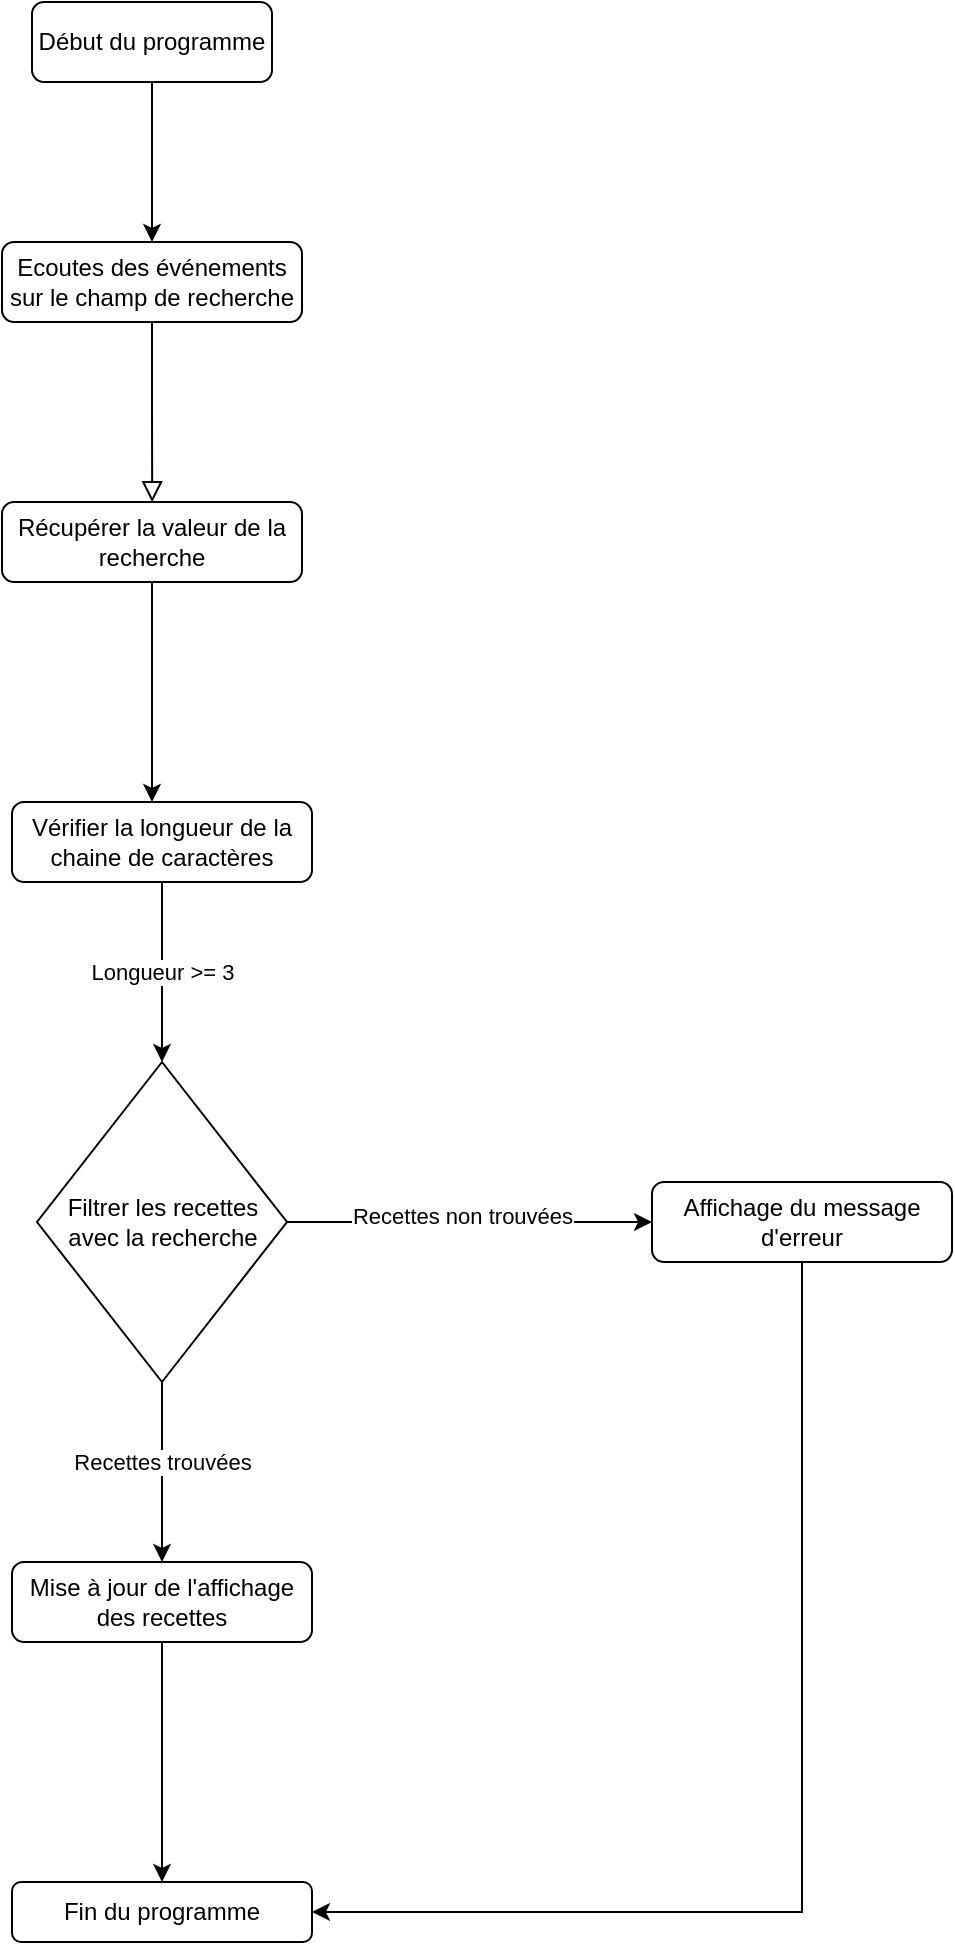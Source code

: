 <mxfile version="23.1.1" type="github">
  <diagram id="C5RBs43oDa-KdzZeNtuy" name="Page-1">
    <mxGraphModel dx="2954" dy="1174" grid="1" gridSize="10" guides="1" tooltips="1" connect="1" arrows="1" fold="1" page="1" pageScale="1" pageWidth="827" pageHeight="1169" math="0" shadow="0">
      <root>
        <mxCell id="WIyWlLk6GJQsqaUBKTNV-0" />
        <mxCell id="WIyWlLk6GJQsqaUBKTNV-1" parent="WIyWlLk6GJQsqaUBKTNV-0" />
        <mxCell id="WIyWlLk6GJQsqaUBKTNV-2" value="" style="rounded=0;html=1;jettySize=auto;orthogonalLoop=1;fontSize=11;endArrow=block;endFill=0;endSize=8;strokeWidth=1;shadow=0;labelBackgroundColor=none;edgeStyle=orthogonalEdgeStyle;" parent="WIyWlLk6GJQsqaUBKTNV-1" source="WIyWlLk6GJQsqaUBKTNV-3" edge="1">
          <mxGeometry relative="1" as="geometry">
            <mxPoint x="275.1" y="280.098" as="targetPoint" />
          </mxGeometry>
        </mxCell>
        <mxCell id="WIyWlLk6GJQsqaUBKTNV-3" value="Ecoutes des événements sur le champ de recherche" style="rounded=1;whiteSpace=wrap;html=1;fontSize=12;glass=0;strokeWidth=1;shadow=0;" parent="WIyWlLk6GJQsqaUBKTNV-1" vertex="1">
          <mxGeometry x="200" y="150" width="150" height="40" as="geometry" />
        </mxCell>
        <mxCell id="Ku6XHUQBKKh8XbhAcbPz-0" value="Début du programme" style="rounded=1;whiteSpace=wrap;html=1;fontSize=12;glass=0;strokeWidth=1;shadow=0;" vertex="1" parent="WIyWlLk6GJQsqaUBKTNV-1">
          <mxGeometry x="215" y="30" width="120" height="40" as="geometry" />
        </mxCell>
        <mxCell id="Ku6XHUQBKKh8XbhAcbPz-2" value="" style="endArrow=classic;html=1;rounded=0;exitX=0.5;exitY=1;exitDx=0;exitDy=0;entryX=0.5;entryY=0;entryDx=0;entryDy=0;" edge="1" parent="WIyWlLk6GJQsqaUBKTNV-1" source="Ku6XHUQBKKh8XbhAcbPz-0" target="WIyWlLk6GJQsqaUBKTNV-3">
          <mxGeometry width="50" height="50" relative="1" as="geometry">
            <mxPoint x="365" y="150" as="sourcePoint" />
            <mxPoint x="335" y="280" as="targetPoint" />
          </mxGeometry>
        </mxCell>
        <mxCell id="Ku6XHUQBKKh8XbhAcbPz-5" value="" style="endArrow=classic;html=1;rounded=0;exitX=0.5;exitY=1;exitDx=0;exitDy=0;" edge="1" parent="WIyWlLk6GJQsqaUBKTNV-1" source="Ku6XHUQBKKh8XbhAcbPz-11">
          <mxGeometry relative="1" as="geometry">
            <mxPoint x="275" y="380" as="sourcePoint" />
            <mxPoint x="275" y="430" as="targetPoint" />
          </mxGeometry>
        </mxCell>
        <mxCell id="Ku6XHUQBKKh8XbhAcbPz-11" value="Récupérer la valeur de la recherche" style="rounded=1;whiteSpace=wrap;html=1;fontSize=12;glass=0;strokeWidth=1;shadow=0;" vertex="1" parent="WIyWlLk6GJQsqaUBKTNV-1">
          <mxGeometry x="200" y="280" width="150" height="40" as="geometry" />
        </mxCell>
        <mxCell id="Ku6XHUQBKKh8XbhAcbPz-12" value="Vérifier la longueur de la chaine de caractères" style="rounded=1;whiteSpace=wrap;html=1;fontSize=12;glass=0;strokeWidth=1;shadow=0;" vertex="1" parent="WIyWlLk6GJQsqaUBKTNV-1">
          <mxGeometry x="205" y="430" width="150" height="40" as="geometry" />
        </mxCell>
        <mxCell id="Ku6XHUQBKKh8XbhAcbPz-13" value="" style="endArrow=classic;html=1;rounded=0;exitX=0.5;exitY=1;exitDx=0;exitDy=0;" edge="1" parent="WIyWlLk6GJQsqaUBKTNV-1" source="Ku6XHUQBKKh8XbhAcbPz-12">
          <mxGeometry relative="1" as="geometry">
            <mxPoint x="705" y="470" as="sourcePoint" />
            <mxPoint x="280" y="560" as="targetPoint" />
          </mxGeometry>
        </mxCell>
        <mxCell id="Ku6XHUQBKKh8XbhAcbPz-14" value="Longueur &amp;gt;= 3" style="edgeLabel;resizable=0;html=1;align=center;verticalAlign=middle;" connectable="0" vertex="1" parent="Ku6XHUQBKKh8XbhAcbPz-13">
          <mxGeometry relative="1" as="geometry" />
        </mxCell>
        <mxCell id="Ku6XHUQBKKh8XbhAcbPz-15" value="Filtrer les recettes avec la recherche" style="rhombus;whiteSpace=wrap;html=1;" vertex="1" parent="WIyWlLk6GJQsqaUBKTNV-1">
          <mxGeometry x="217.5" y="560" width="125" height="160" as="geometry" />
        </mxCell>
        <mxCell id="Ku6XHUQBKKh8XbhAcbPz-16" value="Mise à jour de l&#39;affichage des recettes" style="rounded=1;whiteSpace=wrap;html=1;fontSize=12;glass=0;strokeWidth=1;shadow=0;" vertex="1" parent="WIyWlLk6GJQsqaUBKTNV-1">
          <mxGeometry x="205" y="810" width="150" height="40" as="geometry" />
        </mxCell>
        <mxCell id="Ku6XHUQBKKh8XbhAcbPz-17" value="" style="endArrow=classic;html=1;rounded=0;exitX=0.5;exitY=1;exitDx=0;exitDy=0;entryX=0.5;entryY=0;entryDx=0;entryDy=0;" edge="1" parent="WIyWlLk6GJQsqaUBKTNV-1" source="Ku6XHUQBKKh8XbhAcbPz-15" target="Ku6XHUQBKKh8XbhAcbPz-16">
          <mxGeometry relative="1" as="geometry">
            <mxPoint x="285" y="330" as="sourcePoint" />
            <mxPoint x="285" y="440" as="targetPoint" />
          </mxGeometry>
        </mxCell>
        <mxCell id="Ku6XHUQBKKh8XbhAcbPz-18" value="Recettes trouvées" style="edgeLabel;resizable=0;html=1;align=center;verticalAlign=middle;" connectable="0" vertex="1" parent="WIyWlLk6GJQsqaUBKTNV-1">
          <mxGeometry x="280" y="760" as="geometry" />
        </mxCell>
        <mxCell id="Ku6XHUQBKKh8XbhAcbPz-19" value="" style="endArrow=classic;html=1;rounded=0;exitX=1;exitY=0.5;exitDx=0;exitDy=0;" edge="1" parent="WIyWlLk6GJQsqaUBKTNV-1" source="Ku6XHUQBKKh8XbhAcbPz-15">
          <mxGeometry relative="1" as="geometry">
            <mxPoint x="290" y="730" as="sourcePoint" />
            <mxPoint x="525" y="640" as="targetPoint" />
          </mxGeometry>
        </mxCell>
        <mxCell id="Ku6XHUQBKKh8XbhAcbPz-20" value="Recettes non trouvées" style="edgeLabel;resizable=0;html=1;align=center;verticalAlign=middle;" connectable="0" vertex="1" parent="WIyWlLk6GJQsqaUBKTNV-1">
          <mxGeometry x="395" y="640" as="geometry">
            <mxPoint x="35" y="-3" as="offset" />
          </mxGeometry>
        </mxCell>
        <mxCell id="Ku6XHUQBKKh8XbhAcbPz-21" value="Affichage du message d&#39;erreur" style="rounded=1;whiteSpace=wrap;html=1;fontSize=12;glass=0;strokeWidth=1;shadow=0;" vertex="1" parent="WIyWlLk6GJQsqaUBKTNV-1">
          <mxGeometry x="525" y="620" width="150" height="40" as="geometry" />
        </mxCell>
        <mxCell id="Ku6XHUQBKKh8XbhAcbPz-22" value="Fin du programme" style="rounded=1;whiteSpace=wrap;html=1;fontSize=12;glass=0;strokeWidth=1;shadow=0;" vertex="1" parent="WIyWlLk6GJQsqaUBKTNV-1">
          <mxGeometry x="205" y="970" width="150" height="30" as="geometry" />
        </mxCell>
        <mxCell id="Ku6XHUQBKKh8XbhAcbPz-23" value="" style="endArrow=classic;html=1;rounded=0;exitX=0.5;exitY=1;exitDx=0;exitDy=0;entryX=1;entryY=0.5;entryDx=0;entryDy=0;" edge="1" parent="WIyWlLk6GJQsqaUBKTNV-1" source="Ku6XHUQBKKh8XbhAcbPz-21" target="Ku6XHUQBKKh8XbhAcbPz-22">
          <mxGeometry relative="1" as="geometry">
            <mxPoint x="230" y="260" as="sourcePoint" />
            <mxPoint x="230" y="370" as="targetPoint" />
            <Array as="points">
              <mxPoint x="600" y="985" />
            </Array>
          </mxGeometry>
        </mxCell>
        <mxCell id="Ku6XHUQBKKh8XbhAcbPz-27" value="" style="endArrow=classic;html=1;rounded=0;entryX=0.5;entryY=0;entryDx=0;entryDy=0;exitX=0.5;exitY=1;exitDx=0;exitDy=0;" edge="1" parent="WIyWlLk6GJQsqaUBKTNV-1" source="Ku6XHUQBKKh8XbhAcbPz-16" target="Ku6XHUQBKKh8XbhAcbPz-22">
          <mxGeometry width="50" height="50" relative="1" as="geometry">
            <mxPoint x="670" y="720" as="sourcePoint" />
            <mxPoint x="720" y="670" as="targetPoint" />
          </mxGeometry>
        </mxCell>
      </root>
    </mxGraphModel>
  </diagram>
</mxfile>
